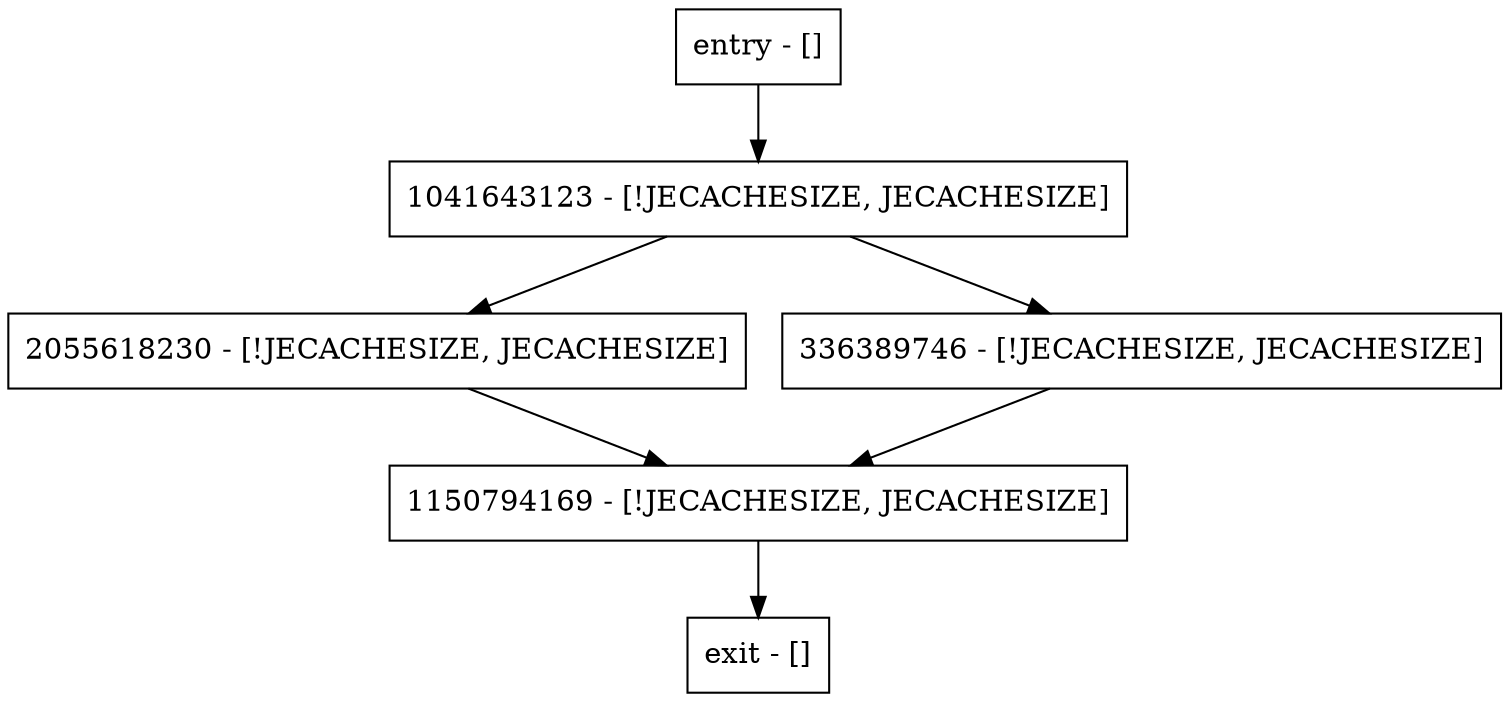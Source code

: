 digraph computeLsnOverhead {
node [shape=record];
entry [label="entry - []"];
exit [label="exit - []"];
1041643123 [label="1041643123 - [!JECACHESIZE, JECACHESIZE]"];
2055618230 [label="2055618230 - [!JECACHESIZE, JECACHESIZE]"];
1150794169 [label="1150794169 - [!JECACHESIZE, JECACHESIZE]"];
336389746 [label="336389746 - [!JECACHESIZE, JECACHESIZE]"];
entry;
exit;
entry -> 1041643123;
1041643123 -> 2055618230;
1041643123 -> 336389746;
2055618230 -> 1150794169;
1150794169 -> exit;
336389746 -> 1150794169;
}

